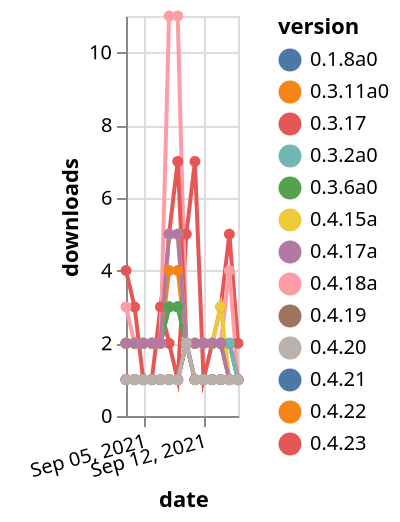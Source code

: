 {"$schema": "https://vega.github.io/schema/vega-lite/v5.json", "description": "A simple bar chart with embedded data.", "data": {"values": [{"date": "2021-09-03", "total": 2613, "delta": 2, "version": "0.3.11a0"}, {"date": "2021-09-04", "total": 2615, "delta": 2, "version": "0.3.11a0"}, {"date": "2021-09-05", "total": 2617, "delta": 2, "version": "0.3.11a0"}, {"date": "2021-09-06", "total": 2619, "delta": 2, "version": "0.3.11a0"}, {"date": "2021-09-07", "total": 2621, "delta": 2, "version": "0.3.11a0"}, {"date": "2021-09-08", "total": 2625, "delta": 4, "version": "0.3.11a0"}, {"date": "2021-09-09", "total": 2629, "delta": 4, "version": "0.3.11a0"}, {"date": "2021-09-10", "total": 2631, "delta": 2, "version": "0.3.11a0"}, {"date": "2021-09-11", "total": 2633, "delta": 2, "version": "0.3.11a0"}, {"date": "2021-09-12", "total": 2635, "delta": 2, "version": "0.3.11a0"}, {"date": "2021-09-13", "total": 2637, "delta": 2, "version": "0.3.11a0"}, {"date": "2021-09-14", "total": 2639, "delta": 2, "version": "0.3.11a0"}, {"date": "2021-09-15", "total": 2641, "delta": 2, "version": "0.3.11a0"}, {"date": "2021-09-16", "total": 2642, "delta": 1, "version": "0.3.11a0"}, {"date": "2021-09-03", "total": 3242, "delta": 4, "version": "0.4.23"}, {"date": "2021-09-04", "total": 3245, "delta": 3, "version": "0.4.23"}, {"date": "2021-09-05", "total": 3246, "delta": 1, "version": "0.4.23"}, {"date": "2021-09-06", "total": 3247, "delta": 1, "version": "0.4.23"}, {"date": "2021-09-07", "total": 3250, "delta": 3, "version": "0.4.23"}, {"date": "2021-09-08", "total": 3252, "delta": 2, "version": "0.4.23"}, {"date": "2021-09-09", "total": 3253, "delta": 1, "version": "0.4.23"}, {"date": "2021-09-10", "total": 3258, "delta": 5, "version": "0.4.23"}, {"date": "2021-09-11", "total": 3265, "delta": 7, "version": "0.4.23"}, {"date": "2021-09-12", "total": 3266, "delta": 1, "version": "0.4.23"}, {"date": "2021-09-13", "total": 3268, "delta": 2, "version": "0.4.23"}, {"date": "2021-09-14", "total": 3271, "delta": 3, "version": "0.4.23"}, {"date": "2021-09-15", "total": 3276, "delta": 5, "version": "0.4.23"}, {"date": "2021-09-16", "total": 3278, "delta": 2, "version": "0.4.23"}, {"date": "2021-09-03", "total": 4760, "delta": 3, "version": "0.4.18a"}, {"date": "2021-09-04", "total": 4762, "delta": 2, "version": "0.4.18a"}, {"date": "2021-09-05", "total": 4764, "delta": 2, "version": "0.4.18a"}, {"date": "2021-09-06", "total": 4766, "delta": 2, "version": "0.4.18a"}, {"date": "2021-09-07", "total": 4768, "delta": 2, "version": "0.4.18a"}, {"date": "2021-09-08", "total": 4779, "delta": 11, "version": "0.4.18a"}, {"date": "2021-09-09", "total": 4790, "delta": 11, "version": "0.4.18a"}, {"date": "2021-09-10", "total": 4792, "delta": 2, "version": "0.4.18a"}, {"date": "2021-09-11", "total": 4794, "delta": 2, "version": "0.4.18a"}, {"date": "2021-09-12", "total": 4796, "delta": 2, "version": "0.4.18a"}, {"date": "2021-09-13", "total": 4798, "delta": 2, "version": "0.4.18a"}, {"date": "2021-09-14", "total": 4800, "delta": 2, "version": "0.4.18a"}, {"date": "2021-09-15", "total": 4804, "delta": 4, "version": "0.4.18a"}, {"date": "2021-09-16", "total": 4805, "delta": 1, "version": "0.4.18a"}, {"date": "2021-09-03", "total": 2832, "delta": 2, "version": "0.1.8a0"}, {"date": "2021-09-04", "total": 2834, "delta": 2, "version": "0.1.8a0"}, {"date": "2021-09-05", "total": 2836, "delta": 2, "version": "0.1.8a0"}, {"date": "2021-09-06", "total": 2838, "delta": 2, "version": "0.1.8a0"}, {"date": "2021-09-07", "total": 2840, "delta": 2, "version": "0.1.8a0"}, {"date": "2021-09-08", "total": 2843, "delta": 3, "version": "0.1.8a0"}, {"date": "2021-09-09", "total": 2846, "delta": 3, "version": "0.1.8a0"}, {"date": "2021-09-10", "total": 2848, "delta": 2, "version": "0.1.8a0"}, {"date": "2021-09-11", "total": 2850, "delta": 2, "version": "0.1.8a0"}, {"date": "2021-09-12", "total": 2852, "delta": 2, "version": "0.1.8a0"}, {"date": "2021-09-13", "total": 2854, "delta": 2, "version": "0.1.8a0"}, {"date": "2021-09-14", "total": 2856, "delta": 2, "version": "0.1.8a0"}, {"date": "2021-09-15", "total": 2858, "delta": 2, "version": "0.1.8a0"}, {"date": "2021-09-16", "total": 2859, "delta": 1, "version": "0.1.8a0"}, {"date": "2021-09-03", "total": 2470, "delta": 2, "version": "0.3.2a0"}, {"date": "2021-09-04", "total": 2472, "delta": 2, "version": "0.3.2a0"}, {"date": "2021-09-05", "total": 2474, "delta": 2, "version": "0.3.2a0"}, {"date": "2021-09-06", "total": 2476, "delta": 2, "version": "0.3.2a0"}, {"date": "2021-09-07", "total": 2478, "delta": 2, "version": "0.3.2a0"}, {"date": "2021-09-08", "total": 2481, "delta": 3, "version": "0.3.2a0"}, {"date": "2021-09-09", "total": 2484, "delta": 3, "version": "0.3.2a0"}, {"date": "2021-09-10", "total": 2486, "delta": 2, "version": "0.3.2a0"}, {"date": "2021-09-11", "total": 2488, "delta": 2, "version": "0.3.2a0"}, {"date": "2021-09-12", "total": 2490, "delta": 2, "version": "0.3.2a0"}, {"date": "2021-09-13", "total": 2492, "delta": 2, "version": "0.3.2a0"}, {"date": "2021-09-14", "total": 2494, "delta": 2, "version": "0.3.2a0"}, {"date": "2021-09-15", "total": 2496, "delta": 2, "version": "0.3.2a0"}, {"date": "2021-09-16", "total": 2497, "delta": 1, "version": "0.3.2a0"}, {"date": "2021-09-03", "total": 338, "delta": 1, "version": "0.4.22"}, {"date": "2021-09-04", "total": 339, "delta": 1, "version": "0.4.22"}, {"date": "2021-09-05", "total": 340, "delta": 1, "version": "0.4.22"}, {"date": "2021-09-06", "total": 341, "delta": 1, "version": "0.4.22"}, {"date": "2021-09-07", "total": 342, "delta": 1, "version": "0.4.22"}, {"date": "2021-09-08", "total": 343, "delta": 1, "version": "0.4.22"}, {"date": "2021-09-09", "total": 344, "delta": 1, "version": "0.4.22"}, {"date": "2021-09-10", "total": 346, "delta": 2, "version": "0.4.22"}, {"date": "2021-09-11", "total": 347, "delta": 1, "version": "0.4.22"}, {"date": "2021-09-12", "total": 348, "delta": 1, "version": "0.4.22"}, {"date": "2021-09-13", "total": 349, "delta": 1, "version": "0.4.22"}, {"date": "2021-09-14", "total": 350, "delta": 1, "version": "0.4.22"}, {"date": "2021-09-15", "total": 351, "delta": 1, "version": "0.4.22"}, {"date": "2021-09-16", "total": 352, "delta": 1, "version": "0.4.22"}, {"date": "2021-09-03", "total": 2572, "delta": 2, "version": "0.3.6a0"}, {"date": "2021-09-04", "total": 2574, "delta": 2, "version": "0.3.6a0"}, {"date": "2021-09-05", "total": 2576, "delta": 2, "version": "0.3.6a0"}, {"date": "2021-09-06", "total": 2578, "delta": 2, "version": "0.3.6a0"}, {"date": "2021-09-07", "total": 2580, "delta": 2, "version": "0.3.6a0"}, {"date": "2021-09-08", "total": 2583, "delta": 3, "version": "0.3.6a0"}, {"date": "2021-09-09", "total": 2586, "delta": 3, "version": "0.3.6a0"}, {"date": "2021-09-10", "total": 2588, "delta": 2, "version": "0.3.6a0"}, {"date": "2021-09-11", "total": 2590, "delta": 2, "version": "0.3.6a0"}, {"date": "2021-09-12", "total": 2592, "delta": 2, "version": "0.3.6a0"}, {"date": "2021-09-13", "total": 2594, "delta": 2, "version": "0.3.6a0"}, {"date": "2021-09-14", "total": 2596, "delta": 2, "version": "0.3.6a0"}, {"date": "2021-09-15", "total": 2597, "delta": 1, "version": "0.3.6a0"}, {"date": "2021-09-16", "total": 2598, "delta": 1, "version": "0.3.6a0"}, {"date": "2021-09-03", "total": 507, "delta": 1, "version": "0.4.21"}, {"date": "2021-09-04", "total": 508, "delta": 1, "version": "0.4.21"}, {"date": "2021-09-05", "total": 509, "delta": 1, "version": "0.4.21"}, {"date": "2021-09-06", "total": 510, "delta": 1, "version": "0.4.21"}, {"date": "2021-09-07", "total": 511, "delta": 1, "version": "0.4.21"}, {"date": "2021-09-08", "total": 512, "delta": 1, "version": "0.4.21"}, {"date": "2021-09-09", "total": 513, "delta": 1, "version": "0.4.21"}, {"date": "2021-09-10", "total": 515, "delta": 2, "version": "0.4.21"}, {"date": "2021-09-11", "total": 516, "delta": 1, "version": "0.4.21"}, {"date": "2021-09-12", "total": 517, "delta": 1, "version": "0.4.21"}, {"date": "2021-09-13", "total": 518, "delta": 1, "version": "0.4.21"}, {"date": "2021-09-14", "total": 519, "delta": 1, "version": "0.4.21"}, {"date": "2021-09-15", "total": 520, "delta": 1, "version": "0.4.21"}, {"date": "2021-09-16", "total": 521, "delta": 1, "version": "0.4.21"}, {"date": "2021-09-03", "total": 486, "delta": 1, "version": "0.4.19"}, {"date": "2021-09-04", "total": 487, "delta": 1, "version": "0.4.19"}, {"date": "2021-09-05", "total": 488, "delta": 1, "version": "0.4.19"}, {"date": "2021-09-06", "total": 489, "delta": 1, "version": "0.4.19"}, {"date": "2021-09-07", "total": 490, "delta": 1, "version": "0.4.19"}, {"date": "2021-09-08", "total": 491, "delta": 1, "version": "0.4.19"}, {"date": "2021-09-09", "total": 492, "delta": 1, "version": "0.4.19"}, {"date": "2021-09-10", "total": 494, "delta": 2, "version": "0.4.19"}, {"date": "2021-09-11", "total": 495, "delta": 1, "version": "0.4.19"}, {"date": "2021-09-12", "total": 496, "delta": 1, "version": "0.4.19"}, {"date": "2021-09-13", "total": 497, "delta": 1, "version": "0.4.19"}, {"date": "2021-09-14", "total": 498, "delta": 1, "version": "0.4.19"}, {"date": "2021-09-15", "total": 499, "delta": 1, "version": "0.4.19"}, {"date": "2021-09-16", "total": 500, "delta": 1, "version": "0.4.19"}, {"date": "2021-09-03", "total": 4152, "delta": 2, "version": "0.3.17"}, {"date": "2021-09-04", "total": 4154, "delta": 2, "version": "0.3.17"}, {"date": "2021-09-05", "total": 4156, "delta": 2, "version": "0.3.17"}, {"date": "2021-09-06", "total": 4158, "delta": 2, "version": "0.3.17"}, {"date": "2021-09-07", "total": 4160, "delta": 2, "version": "0.3.17"}, {"date": "2021-09-08", "total": 4165, "delta": 5, "version": "0.3.17"}, {"date": "2021-09-09", "total": 4172, "delta": 7, "version": "0.3.17"}, {"date": "2021-09-10", "total": 4174, "delta": 2, "version": "0.3.17"}, {"date": "2021-09-11", "total": 4176, "delta": 2, "version": "0.3.17"}, {"date": "2021-09-12", "total": 4178, "delta": 2, "version": "0.3.17"}, {"date": "2021-09-13", "total": 4180, "delta": 2, "version": "0.3.17"}, {"date": "2021-09-14", "total": 4182, "delta": 2, "version": "0.3.17"}, {"date": "2021-09-15", "total": 4183, "delta": 1, "version": "0.3.17"}, {"date": "2021-09-16", "total": 4184, "delta": 1, "version": "0.3.17"}, {"date": "2021-09-03", "total": 3479, "delta": 2, "version": "0.4.15a"}, {"date": "2021-09-04", "total": 3481, "delta": 2, "version": "0.4.15a"}, {"date": "2021-09-05", "total": 3483, "delta": 2, "version": "0.4.15a"}, {"date": "2021-09-06", "total": 3485, "delta": 2, "version": "0.4.15a"}, {"date": "2021-09-07", "total": 3487, "delta": 2, "version": "0.4.15a"}, {"date": "2021-09-08", "total": 3492, "delta": 5, "version": "0.4.15a"}, {"date": "2021-09-09", "total": 3497, "delta": 5, "version": "0.4.15a"}, {"date": "2021-09-10", "total": 3499, "delta": 2, "version": "0.4.15a"}, {"date": "2021-09-11", "total": 3501, "delta": 2, "version": "0.4.15a"}, {"date": "2021-09-12", "total": 3503, "delta": 2, "version": "0.4.15a"}, {"date": "2021-09-13", "total": 3505, "delta": 2, "version": "0.4.15a"}, {"date": "2021-09-14", "total": 3508, "delta": 3, "version": "0.4.15a"}, {"date": "2021-09-15", "total": 3509, "delta": 1, "version": "0.4.15a"}, {"date": "2021-09-16", "total": 3510, "delta": 1, "version": "0.4.15a"}, {"date": "2021-09-03", "total": 2635, "delta": 2, "version": "0.4.17a"}, {"date": "2021-09-04", "total": 2637, "delta": 2, "version": "0.4.17a"}, {"date": "2021-09-05", "total": 2639, "delta": 2, "version": "0.4.17a"}, {"date": "2021-09-06", "total": 2641, "delta": 2, "version": "0.4.17a"}, {"date": "2021-09-07", "total": 2643, "delta": 2, "version": "0.4.17a"}, {"date": "2021-09-08", "total": 2648, "delta": 5, "version": "0.4.17a"}, {"date": "2021-09-09", "total": 2653, "delta": 5, "version": "0.4.17a"}, {"date": "2021-09-10", "total": 2655, "delta": 2, "version": "0.4.17a"}, {"date": "2021-09-11", "total": 2657, "delta": 2, "version": "0.4.17a"}, {"date": "2021-09-12", "total": 2659, "delta": 2, "version": "0.4.17a"}, {"date": "2021-09-13", "total": 2661, "delta": 2, "version": "0.4.17a"}, {"date": "2021-09-14", "total": 2663, "delta": 2, "version": "0.4.17a"}, {"date": "2021-09-15", "total": 2664, "delta": 1, "version": "0.4.17a"}, {"date": "2021-09-16", "total": 2665, "delta": 1, "version": "0.4.17a"}, {"date": "2021-09-03", "total": 349, "delta": 1, "version": "0.4.20"}, {"date": "2021-09-04", "total": 350, "delta": 1, "version": "0.4.20"}, {"date": "2021-09-05", "total": 351, "delta": 1, "version": "0.4.20"}, {"date": "2021-09-06", "total": 352, "delta": 1, "version": "0.4.20"}, {"date": "2021-09-07", "total": 353, "delta": 1, "version": "0.4.20"}, {"date": "2021-09-08", "total": 354, "delta": 1, "version": "0.4.20"}, {"date": "2021-09-09", "total": 355, "delta": 1, "version": "0.4.20"}, {"date": "2021-09-10", "total": 357, "delta": 2, "version": "0.4.20"}, {"date": "2021-09-11", "total": 358, "delta": 1, "version": "0.4.20"}, {"date": "2021-09-12", "total": 359, "delta": 1, "version": "0.4.20"}, {"date": "2021-09-13", "total": 360, "delta": 1, "version": "0.4.20"}, {"date": "2021-09-14", "total": 361, "delta": 1, "version": "0.4.20"}, {"date": "2021-09-15", "total": 362, "delta": 1, "version": "0.4.20"}, {"date": "2021-09-16", "total": 363, "delta": 1, "version": "0.4.20"}]}, "width": "container", "mark": {"type": "line", "point": {"filled": true}}, "encoding": {"x": {"field": "date", "type": "temporal", "timeUnit": "yearmonthdate", "title": "date", "axis": {"labelAngle": -15}}, "y": {"field": "delta", "type": "quantitative", "title": "downloads"}, "color": {"field": "version", "type": "nominal"}, "tooltip": {"field": "delta"}}}